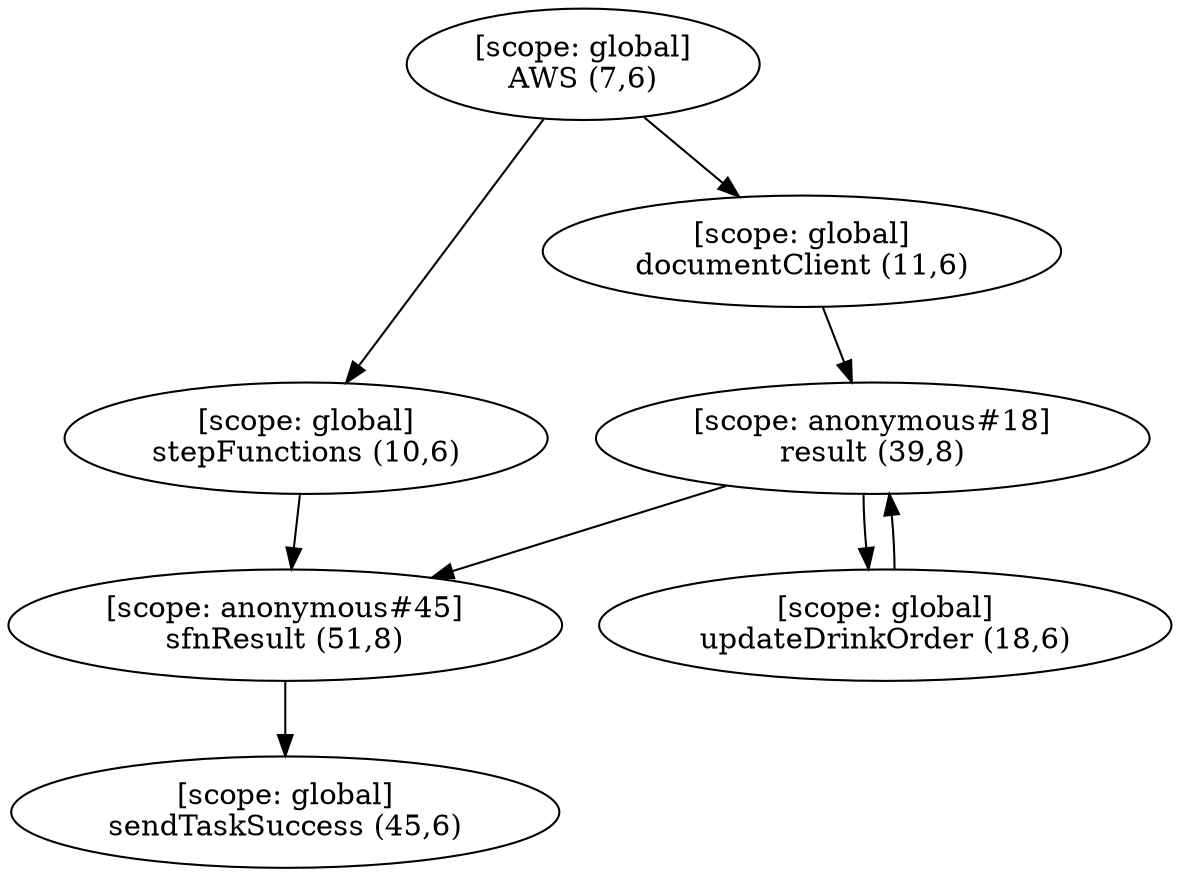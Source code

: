 digraph G {
  graph [ rankdir =TB ];
subgraph global {
  graph [ label = "Scope [global]" ];
  "[scope: global]
AWS (7,6)";
  "[scope: global]
stepFunctions (10,6)";
  "[scope: global]
documentClient (11,6)";
  "[scope: global]
updateDrinkOrder (18,6)";
  "[scope: global]
sendTaskSuccess (45,6)";
}

subgraph anonymous_18 {
  graph [ label = "Scope [anonymous_18]" ];
  "[scope: anonymous#18]
result (39,8)";
}

subgraph anonymous_45 {
  graph [ label = "Scope [anonymous_45]" ];
  "[scope: anonymous#45]
sfnResult (51,8)";
}

subgraph anonymous_57 {
  graph [ label = "Scope [anonymous_57]" ];
}

  "[scope: global]
AWS (7,6)" -> "[scope: global]
stepFunctions (10,6)";
  "[scope: global]
AWS (7,6)" -> "[scope: global]
documentClient (11,6)";
  "[scope: global]
documentClient (11,6)" -> "[scope: anonymous#18]
result (39,8)";
  "[scope: anonymous#18]
result (39,8)" -> "[scope: global]
updateDrinkOrder (18,6)";
  "[scope: global]
stepFunctions (10,6)" -> "[scope: anonymous#45]
sfnResult (51,8)";
  "[scope: anonymous#45]
sfnResult (51,8)" -> "[scope: global]
sendTaskSuccess (45,6)";
  "[scope: global]
updateDrinkOrder (18,6)" -> "[scope: anonymous#18]
result (39,8)";
  "[scope: anonymous#18]
result (39,8)" -> "[scope: anonymous#45]
sfnResult (51,8)";
}
